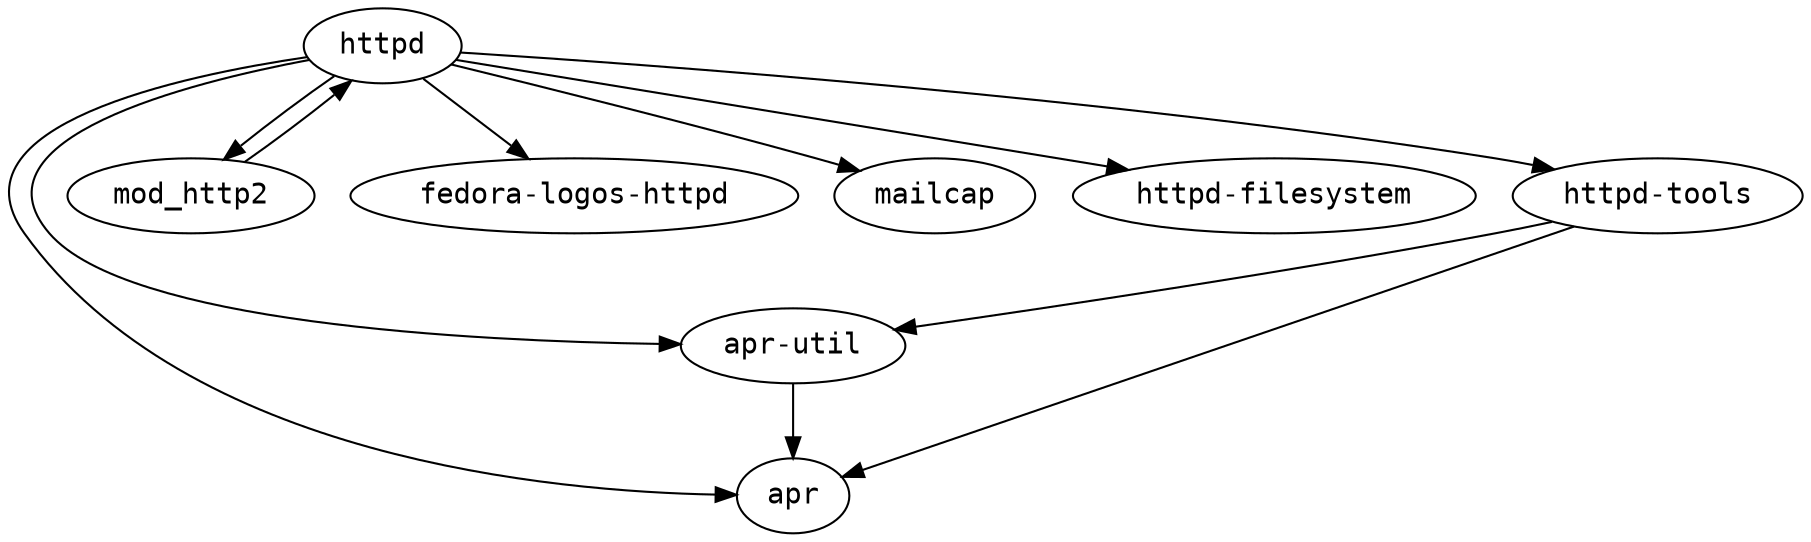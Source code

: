 strict digraph G {
node [fontname=monospace];
  "httpd" -> "apr";
  "httpd" -> "apr-util";
  "httpd" -> "mod_http2";
  "httpd" -> "fedora-logos-httpd";
  "httpd" -> "mailcap";
  "httpd" -> "httpd-filesystem";
  "httpd" -> "httpd-tools";
  "apr-util" -> "apr";
  "httpd-tools" -> "apr";
  "httpd-tools" -> "apr-util";
  "mod_http2" -> "httpd";
}
